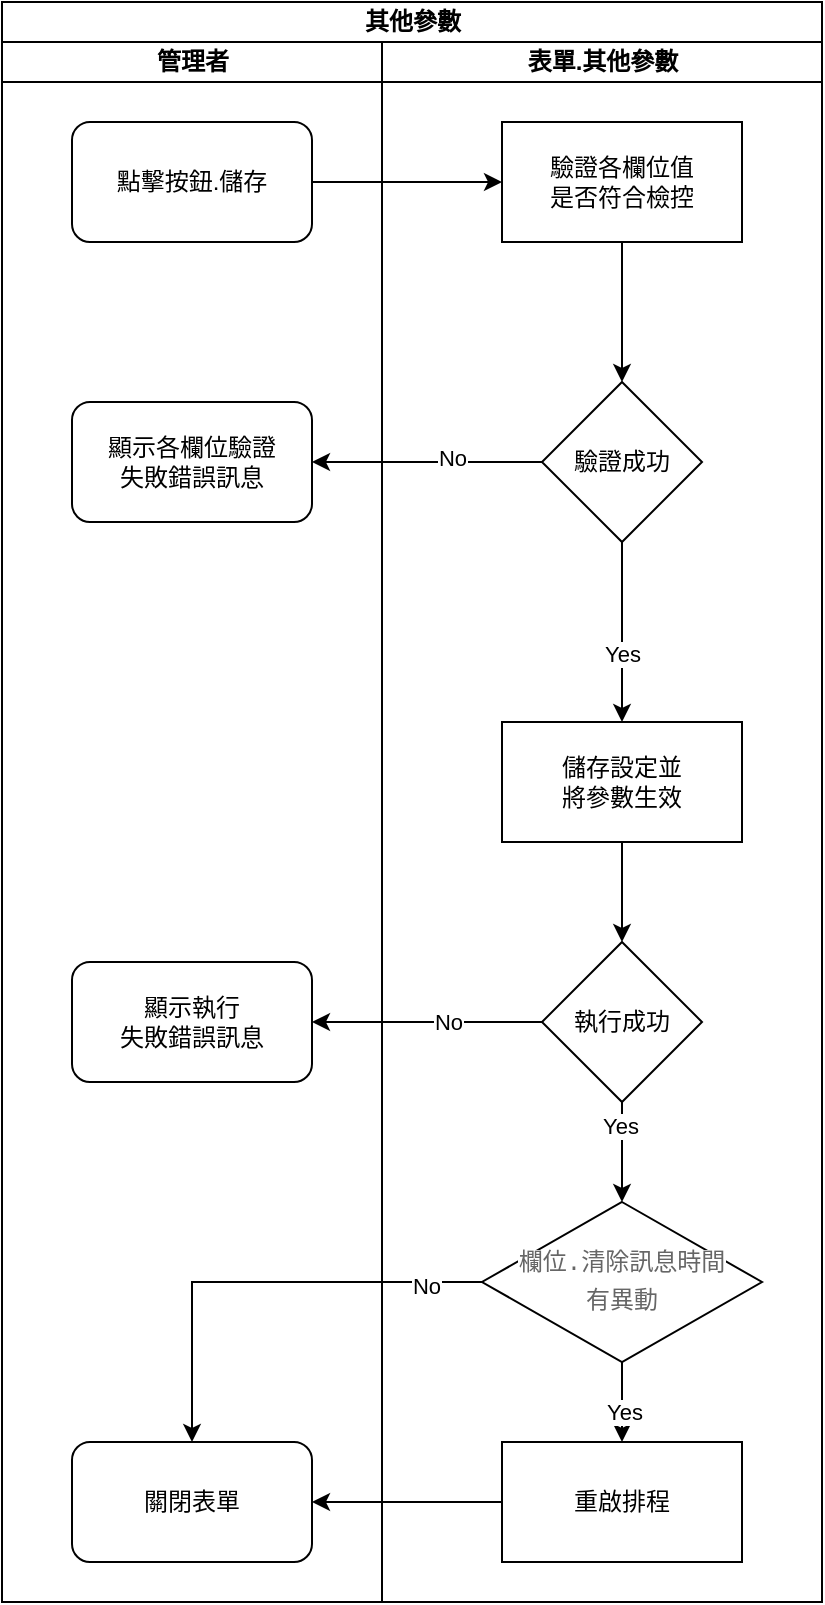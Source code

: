 <mxfile version="13.6.2" type="device" pages="7"><diagram id="hvENewxg58Gl3fHUWcoD" name="儲存"><mxGraphModel dx="1422" dy="822" grid="1" gridSize="10" guides="1" tooltips="1" connect="1" arrows="1" fold="1" page="1" pageScale="1" pageWidth="827" pageHeight="1169" math="0" shadow="0"><root><mxCell id="0"/><mxCell id="1" parent="0"/><mxCell id="poLW-ren5nWTWfUuOb0S-9" value="其他參數" style="swimlane;html=1;childLayout=stackLayout;resizeParent=1;resizeParentMax=0;startSize=20;" parent="1" vertex="1"><mxGeometry x="400" y="180" width="410" height="800" as="geometry"/></mxCell><mxCell id="poLW-ren5nWTWfUuOb0S-10" value="管理者" style="swimlane;html=1;startSize=20;" parent="poLW-ren5nWTWfUuOb0S-9" vertex="1"><mxGeometry y="20" width="190" height="780" as="geometry"/></mxCell><mxCell id="p-yWYgMaFSh7Mt77s33a-14" value="關閉表單" style="rounded=1;whiteSpace=wrap;html=1;" parent="poLW-ren5nWTWfUuOb0S-10" vertex="1"><mxGeometry x="35" y="700" width="120" height="60" as="geometry"/></mxCell><mxCell id="poLW-ren5nWTWfUuOb0S-15" value="點擊按鈕.儲存" style="rounded=1;whiteSpace=wrap;html=1;" parent="poLW-ren5nWTWfUuOb0S-10" vertex="1"><mxGeometry x="35" y="40" width="120" height="60" as="geometry"/></mxCell><mxCell id="p-yWYgMaFSh7Mt77s33a-4" value="顯示各欄位驗證&lt;br&gt;失敗錯誤訊息" style="rounded=1;whiteSpace=wrap;html=1;" parent="poLW-ren5nWTWfUuOb0S-10" vertex="1"><mxGeometry x="35" y="180" width="120" height="60" as="geometry"/></mxCell><mxCell id="p-yWYgMaFSh7Mt77s33a-11" value="顯示執行&lt;br&gt;失敗錯誤訊息" style="rounded=1;whiteSpace=wrap;html=1;" parent="poLW-ren5nWTWfUuOb0S-10" vertex="1"><mxGeometry x="35" y="460" width="120" height="60" as="geometry"/></mxCell><mxCell id="poLW-ren5nWTWfUuOb0S-16" style="edgeStyle=orthogonalEdgeStyle;rounded=0;orthogonalLoop=1;jettySize=auto;html=1;" parent="poLW-ren5nWTWfUuOb0S-9" source="poLW-ren5nWTWfUuOb0S-15" target="poLW-ren5nWTWfUuOb0S-14" edge="1"><mxGeometry relative="1" as="geometry"/></mxCell><mxCell id="poLW-ren5nWTWfUuOb0S-11" value="表單.其他參數" style="swimlane;html=1;startSize=20;" parent="poLW-ren5nWTWfUuOb0S-9" vertex="1"><mxGeometry x="190" y="20" width="220" height="780" as="geometry"/></mxCell><mxCell id="RPJ8lpqV2-iBSqomgnBM-4" style="edgeStyle=orthogonalEdgeStyle;rounded=0;orthogonalLoop=1;jettySize=auto;html=1;exitX=0.5;exitY=1;exitDx=0;exitDy=0;" edge="1" parent="poLW-ren5nWTWfUuOb0S-11" source="RPJ8lpqV2-iBSqomgnBM-1" target="RPJ8lpqV2-iBSqomgnBM-2"><mxGeometry relative="1" as="geometry"/></mxCell><mxCell id="RPJ8lpqV2-iBSqomgnBM-5" value="Yes" style="edgeLabel;html=1;align=center;verticalAlign=middle;resizable=0;points=[];" vertex="1" connectable="0" parent="RPJ8lpqV2-iBSqomgnBM-4"><mxGeometry x="0.218" y="1" relative="1" as="geometry"><mxPoint as="offset"/></mxGeometry></mxCell><mxCell id="poLW-ren5nWTWfUuOb0S-14" value="驗證各欄位值&lt;br&gt;是否符合檢控" style="rounded=0;whiteSpace=wrap;html=1;" parent="poLW-ren5nWTWfUuOb0S-11" vertex="1"><mxGeometry x="60" y="40" width="120" height="60" as="geometry"/></mxCell><mxCell id="RPJ8lpqV2-iBSqomgnBM-1" value="&lt;div style=&quot;font-family: &amp;#34;consolas&amp;#34; , &amp;#34;courier new&amp;#34; , monospace ; line-height: 19px&quot;&gt;&lt;span style=&quot;background-color: rgb(255 , 255 , 255)&quot;&gt;&lt;font style=&quot;font-size: 12px&quot; color=&quot;#666666&quot;&gt;欄位.清除訊息時間&lt;/font&gt;&lt;/span&gt;&lt;/div&gt;&lt;div style=&quot;font-family: &amp;#34;consolas&amp;#34; , &amp;#34;courier new&amp;#34; , monospace ; line-height: 19px&quot;&gt;&lt;span style=&quot;background-color: rgb(255 , 255 , 255)&quot;&gt;&lt;font style=&quot;font-size: 12px&quot; color=&quot;#666666&quot;&gt;有異動&lt;/font&gt;&lt;/span&gt;&lt;/div&gt;" style="rhombus;whiteSpace=wrap;html=1;rounded=0;" vertex="1" parent="poLW-ren5nWTWfUuOb0S-11"><mxGeometry x="50" y="580" width="140" height="80" as="geometry"/></mxCell><mxCell id="RPJ8lpqV2-iBSqomgnBM-2" value="重啟排程" style="whiteSpace=wrap;html=1;rounded=0;" vertex="1" parent="poLW-ren5nWTWfUuOb0S-11"><mxGeometry x="60" y="700" width="120" height="60" as="geometry"/></mxCell><mxCell id="RPJ8lpqV2-iBSqomgnBM-6" style="edgeStyle=orthogonalEdgeStyle;rounded=0;orthogonalLoop=1;jettySize=auto;html=1;exitX=0;exitY=0.5;exitDx=0;exitDy=0;entryX=0.5;entryY=0;entryDx=0;entryDy=0;" edge="1" parent="poLW-ren5nWTWfUuOb0S-9" source="RPJ8lpqV2-iBSqomgnBM-1" target="p-yWYgMaFSh7Mt77s33a-14"><mxGeometry relative="1" as="geometry"/></mxCell><mxCell id="RPJ8lpqV2-iBSqomgnBM-7" value="No" style="edgeLabel;html=1;align=center;verticalAlign=middle;resizable=0;points=[];" vertex="1" connectable="0" parent="RPJ8lpqV2-iBSqomgnBM-6"><mxGeometry x="-0.751" y="2" relative="1" as="geometry"><mxPoint as="offset"/></mxGeometry></mxCell><mxCell id="RPJ8lpqV2-iBSqomgnBM-8" style="edgeStyle=orthogonalEdgeStyle;rounded=0;orthogonalLoop=1;jettySize=auto;html=1;entryX=1;entryY=0.5;entryDx=0;entryDy=0;" edge="1" parent="poLW-ren5nWTWfUuOb0S-9" source="RPJ8lpqV2-iBSqomgnBM-2" target="p-yWYgMaFSh7Mt77s33a-14"><mxGeometry relative="1" as="geometry"/></mxCell><mxCell id="p-yWYgMaFSh7Mt77s33a-5" style="edgeStyle=orthogonalEdgeStyle;rounded=0;orthogonalLoop=1;jettySize=auto;html=1;entryX=1;entryY=0.5;entryDx=0;entryDy=0;" parent="1" source="p-yWYgMaFSh7Mt77s33a-2" target="p-yWYgMaFSh7Mt77s33a-4" edge="1"><mxGeometry relative="1" as="geometry"/></mxCell><mxCell id="p-yWYgMaFSh7Mt77s33a-6" value="No" style="edgeLabel;html=1;align=center;verticalAlign=middle;resizable=0;points=[];" parent="p-yWYgMaFSh7Mt77s33a-5" vertex="1" connectable="0"><mxGeometry x="-0.217" y="-2" relative="1" as="geometry"><mxPoint as="offset"/></mxGeometry></mxCell><mxCell id="p-yWYgMaFSh7Mt77s33a-8" value="" style="edgeStyle=orthogonalEdgeStyle;rounded=0;orthogonalLoop=1;jettySize=auto;html=1;" parent="1" source="p-yWYgMaFSh7Mt77s33a-2" target="p-yWYgMaFSh7Mt77s33a-7" edge="1"><mxGeometry relative="1" as="geometry"/></mxCell><mxCell id="p-yWYgMaFSh7Mt77s33a-17" value="Yes" style="edgeLabel;html=1;align=center;verticalAlign=middle;resizable=0;points=[];" parent="p-yWYgMaFSh7Mt77s33a-8" vertex="1" connectable="0"><mxGeometry x="0.244" relative="1" as="geometry"><mxPoint as="offset"/></mxGeometry></mxCell><mxCell id="p-yWYgMaFSh7Mt77s33a-2" value="驗證成功" style="rhombus;whiteSpace=wrap;html=1;rounded=0;" parent="1" vertex="1"><mxGeometry x="670" y="370" width="80" height="80" as="geometry"/></mxCell><mxCell id="p-yWYgMaFSh7Mt77s33a-3" value="" style="edgeStyle=orthogonalEdgeStyle;rounded=0;orthogonalLoop=1;jettySize=auto;html=1;" parent="1" source="poLW-ren5nWTWfUuOb0S-14" target="p-yWYgMaFSh7Mt77s33a-2" edge="1"><mxGeometry relative="1" as="geometry"/></mxCell><mxCell id="p-yWYgMaFSh7Mt77s33a-10" value="" style="edgeStyle=orthogonalEdgeStyle;rounded=0;orthogonalLoop=1;jettySize=auto;html=1;" parent="1" source="p-yWYgMaFSh7Mt77s33a-7" target="p-yWYgMaFSh7Mt77s33a-9" edge="1"><mxGeometry relative="1" as="geometry"/></mxCell><mxCell id="p-yWYgMaFSh7Mt77s33a-7" value="儲存設定並&lt;br&gt;將參數生效" style="whiteSpace=wrap;html=1;rounded=0;" parent="1" vertex="1"><mxGeometry x="650" y="540" width="120" height="60" as="geometry"/></mxCell><mxCell id="p-yWYgMaFSh7Mt77s33a-12" style="edgeStyle=orthogonalEdgeStyle;rounded=0;orthogonalLoop=1;jettySize=auto;html=1;" parent="1" source="p-yWYgMaFSh7Mt77s33a-9" target="p-yWYgMaFSh7Mt77s33a-11" edge="1"><mxGeometry relative="1" as="geometry"/></mxCell><mxCell id="p-yWYgMaFSh7Mt77s33a-13" value="No" style="edgeLabel;html=1;align=center;verticalAlign=middle;resizable=0;points=[];" parent="p-yWYgMaFSh7Mt77s33a-12" vertex="1" connectable="0"><mxGeometry x="-0.183" relative="1" as="geometry"><mxPoint as="offset"/></mxGeometry></mxCell><mxCell id="p-yWYgMaFSh7Mt77s33a-15" style="edgeStyle=orthogonalEdgeStyle;rounded=0;orthogonalLoop=1;jettySize=auto;html=1;entryX=0.5;entryY=0;entryDx=0;entryDy=0;exitX=0.5;exitY=1;exitDx=0;exitDy=0;" parent="1" source="p-yWYgMaFSh7Mt77s33a-9" target="RPJ8lpqV2-iBSqomgnBM-1" edge="1"><mxGeometry relative="1" as="geometry"><Array as="points"/></mxGeometry></mxCell><mxCell id="p-yWYgMaFSh7Mt77s33a-16" value="Yes" style="edgeLabel;html=1;align=center;verticalAlign=middle;resizable=0;points=[];" parent="p-yWYgMaFSh7Mt77s33a-15" vertex="1" connectable="0"><mxGeometry x="-0.516" y="-1" relative="1" as="geometry"><mxPoint as="offset"/></mxGeometry></mxCell><mxCell id="p-yWYgMaFSh7Mt77s33a-9" value="執行成功" style="rhombus;whiteSpace=wrap;html=1;rounded=0;" parent="1" vertex="1"><mxGeometry x="670" y="650" width="80" height="80" as="geometry"/></mxCell></root></mxGraphModel></diagram><diagram id="Vi3NObS-kt7M9uelx_PD" name="啟用推播通知"><mxGraphModel dx="1086" dy="806" grid="1" gridSize="10" guides="1" tooltips="1" connect="1" arrows="1" fold="1" page="1" pageScale="1" pageWidth="827" pageHeight="1169" math="0" shadow="0"><root><mxCell id="OLsC9T1X2c_juEdBVEs8-0"/><mxCell id="OLsC9T1X2c_juEdBVEs8-1" parent="OLsC9T1X2c_juEdBVEs8-0"/><mxCell id="aIIJuZgKcq1EBxAMUnXR-0" value="其他參數" style="swimlane;html=1;childLayout=stackLayout;resizeParent=1;resizeParentMax=0;startSize=20;" parent="OLsC9T1X2c_juEdBVEs8-1" vertex="1"><mxGeometry x="400" y="180" width="410" height="150" as="geometry"/></mxCell><mxCell id="aIIJuZgKcq1EBxAMUnXR-1" value="管理者" style="swimlane;html=1;startSize=20;" parent="aIIJuZgKcq1EBxAMUnXR-0" vertex="1"><mxGeometry y="20" width="190" height="130" as="geometry"/></mxCell><mxCell id="aIIJuZgKcq1EBxAMUnXR-3" value="勾選欄位.啟用推播通知" style="rounded=1;whiteSpace=wrap;html=1;" parent="aIIJuZgKcq1EBxAMUnXR-1" vertex="1"><mxGeometry x="35" y="40" width="120" height="60" as="geometry"/></mxCell><mxCell id="aIIJuZgKcq1EBxAMUnXR-6" value="表單.其他參數" style="swimlane;html=1;startSize=20;" parent="aIIJuZgKcq1EBxAMUnXR-0" vertex="1"><mxGeometry x="190" y="20" width="220" height="130" as="geometry"/></mxCell><mxCell id="aIIJuZgKcq1EBxAMUnXR-7" value="將欄位.金鑰類型 / 欄位.訊息保留天數 / 按鈕.訊息清除時間致能" style="rounded=0;whiteSpace=wrap;html=1;" parent="aIIJuZgKcq1EBxAMUnXR-6" vertex="1"><mxGeometry x="60" y="40" width="120" height="60" as="geometry"/></mxCell><mxCell id="aIIJuZgKcq1EBxAMUnXR-8" style="edgeStyle=orthogonalEdgeStyle;rounded=0;orthogonalLoop=1;jettySize=auto;html=1;" parent="aIIJuZgKcq1EBxAMUnXR-0" source="aIIJuZgKcq1EBxAMUnXR-3" target="aIIJuZgKcq1EBxAMUnXR-7" edge="1"><mxGeometry relative="1" as="geometry"/></mxCell></root></mxGraphModel></diagram><diagram id="gA9zFN0wCIKCBl5uRD2W" name="停用推播通知"><mxGraphModel dx="1086" dy="806" grid="1" gridSize="10" guides="1" tooltips="1" connect="1" arrows="1" fold="1" page="1" pageScale="1" pageWidth="827" pageHeight="1169" math="0" shadow="0"><root><mxCell id="wMmy4pBwOC-A8GdtCAj8-0"/><mxCell id="wMmy4pBwOC-A8GdtCAj8-1" parent="wMmy4pBwOC-A8GdtCAj8-0"/><mxCell id="6oBdBVhj9Km4thRaUwzc-0" value="其他參數" style="swimlane;html=1;childLayout=stackLayout;resizeParent=1;resizeParentMax=0;startSize=20;" parent="wMmy4pBwOC-A8GdtCAj8-1" vertex="1"><mxGeometry x="400" y="180" width="410" height="150" as="geometry"/></mxCell><mxCell id="6oBdBVhj9Km4thRaUwzc-1" value="管理者" style="swimlane;html=1;startSize=20;" parent="6oBdBVhj9Km4thRaUwzc-0" vertex="1"><mxGeometry y="20" width="190" height="130" as="geometry"/></mxCell><mxCell id="6oBdBVhj9Km4thRaUwzc-2" value="取消勾選欄位.啟用推播通知" style="rounded=1;whiteSpace=wrap;html=1;" parent="6oBdBVhj9Km4thRaUwzc-1" vertex="1"><mxGeometry x="35" y="40" width="120" height="60" as="geometry"/></mxCell><mxCell id="6oBdBVhj9Km4thRaUwzc-3" value="表單.其他參數" style="swimlane;html=1;startSize=20;" parent="6oBdBVhj9Km4thRaUwzc-0" vertex="1"><mxGeometry x="190" y="20" width="220" height="130" as="geometry"/></mxCell><mxCell id="6oBdBVhj9Km4thRaUwzc-4" value="將欄位.金鑰類型 / 欄位.訊息保留天數 / 按鈕.訊息清除時間除能" style="rounded=0;whiteSpace=wrap;html=1;" parent="6oBdBVhj9Km4thRaUwzc-3" vertex="1"><mxGeometry x="60" y="40" width="120" height="60" as="geometry"/></mxCell><mxCell id="6oBdBVhj9Km4thRaUwzc-5" style="edgeStyle=orthogonalEdgeStyle;rounded=0;orthogonalLoop=1;jettySize=auto;html=1;" parent="6oBdBVhj9Km4thRaUwzc-0" source="6oBdBVhj9Km4thRaUwzc-2" target="6oBdBVhj9Km4thRaUwzc-4" edge="1"><mxGeometry relative="1" as="geometry"/></mxCell></root></mxGraphModel></diagram><diagram id="MA2VXgAomTOxDlscRfjv" name="使用預設金鑰"><mxGraphModel dx="1086" dy="806" grid="1" gridSize="10" guides="1" tooltips="1" connect="1" arrows="1" fold="1" page="1" pageScale="1" pageWidth="827" pageHeight="1169" math="0" shadow="0"><root><mxCell id="5nWppaiYAU2pbHSffPmX-0"/><mxCell id="5nWppaiYAU2pbHSffPmX-1" parent="5nWppaiYAU2pbHSffPmX-0"/><mxCell id="KwEHkWJpjUvJYpyyY-7Z-0" value="其他參數" style="swimlane;html=1;childLayout=stackLayout;resizeParent=1;resizeParentMax=0;startSize=20;" parent="5nWppaiYAU2pbHSffPmX-1" vertex="1"><mxGeometry x="400" y="180" width="410" height="150" as="geometry"/></mxCell><mxCell id="KwEHkWJpjUvJYpyyY-7Z-1" value="管理者" style="swimlane;html=1;startSize=20;" parent="KwEHkWJpjUvJYpyyY-7Z-0" vertex="1"><mxGeometry y="20" width="190" height="130" as="geometry"/></mxCell><mxCell id="KwEHkWJpjUvJYpyyY-7Z-2" value="設定欄位.金鑰類型的選項為預設金鑰" style="rounded=1;whiteSpace=wrap;html=1;" parent="KwEHkWJpjUvJYpyyY-7Z-1" vertex="1"><mxGeometry x="35" y="40" width="120" height="60" as="geometry"/></mxCell><mxCell id="KwEHkWJpjUvJYpyyY-7Z-3" value="表單.其他參數" style="swimlane;html=1;startSize=20;" parent="KwEHkWJpjUvJYpyyY-7Z-0" vertex="1"><mxGeometry x="190" y="20" width="220" height="130" as="geometry"/></mxCell><mxCell id="KwEHkWJpjUvJYpyyY-7Z-4" value="欄位.推播通知金鑰除能並清空欄位值" style="rounded=0;whiteSpace=wrap;html=1;" parent="KwEHkWJpjUvJYpyyY-7Z-3" vertex="1"><mxGeometry x="60" y="40" width="130" height="60" as="geometry"/></mxCell><mxCell id="KwEHkWJpjUvJYpyyY-7Z-5" style="edgeStyle=orthogonalEdgeStyle;rounded=0;orthogonalLoop=1;jettySize=auto;html=1;" parent="KwEHkWJpjUvJYpyyY-7Z-0" source="KwEHkWJpjUvJYpyyY-7Z-2" target="KwEHkWJpjUvJYpyyY-7Z-4" edge="1"><mxGeometry relative="1" as="geometry"/></mxCell></root></mxGraphModel></diagram><diagram id="mfRfE2ND1DwtnrBzAEip" name="使用自訂金鑰"><mxGraphModel dx="1086" dy="806" grid="1" gridSize="10" guides="1" tooltips="1" connect="1" arrows="1" fold="1" page="1" pageScale="1" pageWidth="827" pageHeight="1169" math="0" shadow="0"><root><mxCell id="3WsT0IxuVb04vSCwm1Ml-0"/><mxCell id="3WsT0IxuVb04vSCwm1Ml-1" parent="3WsT0IxuVb04vSCwm1Ml-0"/><mxCell id="48qkf1wrCj3-jLUyjLRw-0" value="其他參數" style="swimlane;html=1;childLayout=stackLayout;resizeParent=1;resizeParentMax=0;startSize=20;" vertex="1" parent="3WsT0IxuVb04vSCwm1Ml-1"><mxGeometry x="400" y="180" width="410" height="150" as="geometry"/></mxCell><mxCell id="48qkf1wrCj3-jLUyjLRw-1" value="管理者" style="swimlane;html=1;startSize=20;" vertex="1" parent="48qkf1wrCj3-jLUyjLRw-0"><mxGeometry y="20" width="190" height="130" as="geometry"/></mxCell><mxCell id="48qkf1wrCj3-jLUyjLRw-2" value="設定欄位.金鑰類型的選項為自訂金鑰" style="rounded=1;whiteSpace=wrap;html=1;" vertex="1" parent="48qkf1wrCj3-jLUyjLRw-1"><mxGeometry x="35" y="40" width="120" height="60" as="geometry"/></mxCell><mxCell id="48qkf1wrCj3-jLUyjLRw-3" value="表單.其他參數" style="swimlane;html=1;startSize=20;" vertex="1" parent="48qkf1wrCj3-jLUyjLRw-0"><mxGeometry x="190" y="20" width="220" height="130" as="geometry"/></mxCell><mxCell id="48qkf1wrCj3-jLUyjLRw-4" value="欄位.推播通知金鑰致能" style="rounded=0;whiteSpace=wrap;html=1;" vertex="1" parent="48qkf1wrCj3-jLUyjLRw-3"><mxGeometry x="60" y="40" width="130" height="60" as="geometry"/></mxCell><mxCell id="48qkf1wrCj3-jLUyjLRw-5" style="edgeStyle=orthogonalEdgeStyle;rounded=0;orthogonalLoop=1;jettySize=auto;html=1;" edge="1" parent="48qkf1wrCj3-jLUyjLRw-0" source="48qkf1wrCj3-jLUyjLRw-2" target="48qkf1wrCj3-jLUyjLRw-4"><mxGeometry relative="1" as="geometry"/></mxCell></root></mxGraphModel></diagram><diagram id="c80-VLneun8BjumLJWUk" name="開啟畫面"><mxGraphModel dx="1086" dy="806" grid="1" gridSize="10" guides="1" tooltips="1" connect="1" arrows="1" fold="1" page="1" pageScale="1" pageWidth="827" pageHeight="1169" math="0" shadow="0"><root><mxCell id="40KL1rhKkBSGcyutcL2S-0"/><mxCell id="40KL1rhKkBSGcyutcL2S-1" parent="40KL1rhKkBSGcyutcL2S-0"/><mxCell id="K6GTVVNh64fWk43ORJYO-0" value="其他參數" style="swimlane;html=1;childLayout=stackLayout;resizeParent=1;resizeParentMax=0;startSize=20;" vertex="1" parent="40KL1rhKkBSGcyutcL2S-1"><mxGeometry x="210" y="170" width="600" height="360" as="geometry"/></mxCell><mxCell id="K6GTVVNh64fWk43ORJYO-1" value="管理者" style="swimlane;html=1;startSize=20;" vertex="1" parent="K6GTVVNh64fWk43ORJYO-0"><mxGeometry y="20" width="190" height="340" as="geometry"/></mxCell><mxCell id="K6GTVVNh64fWk43ORJYO-15" value="點擊&lt;br&gt;表單.其他參數" style="rounded=0;whiteSpace=wrap;html=1;" vertex="1" parent="K6GTVVNh64fWk43ORJYO-1"><mxGeometry x="35" y="130" width="120" height="60" as="geometry"/></mxCell><mxCell id="K6GTVVNh64fWk43ORJYO-2" value="Site管理員&lt;br&gt;登入Site管理" style="rounded=1;whiteSpace=wrap;html=1;" vertex="1" parent="K6GTVVNh64fWk43ORJYO-1"><mxGeometry x="35" y="40" width="120" height="60" as="geometry"/></mxCell><mxCell id="K6GTVVNh64fWk43ORJYO-10" value="Site管理首頁" style="swimlane;html=1;startSize=20;" vertex="1" parent="K6GTVVNh64fWk43ORJYO-0"><mxGeometry x="190" y="20" width="190" height="340" as="geometry"/></mxCell><mxCell id="K6GTVVNh64fWk43ORJYO-13" value="進入首頁&lt;br&gt;顯示左方表單清單" style="rounded=0;whiteSpace=wrap;html=1;" vertex="1" parent="K6GTVVNh64fWk43ORJYO-10"><mxGeometry x="35" y="40" width="120" height="60" as="geometry"/></mxCell><mxCell id="K6GTVVNh64fWk43ORJYO-3" value="表單.其他參數" style="swimlane;html=1;startSize=20;" vertex="1" parent="K6GTVVNh64fWk43ORJYO-0"><mxGeometry x="380" y="20" width="220" height="340" as="geometry"/></mxCell><mxCell id="K6GTVVNh64fWk43ORJYO-4" value="顯示其他參數設定的資料" style="rounded=0;whiteSpace=wrap;html=1;" vertex="1" parent="K6GTVVNh64fWk43ORJYO-3"><mxGeometry x="50" y="220" width="120" height="60" as="geometry"/></mxCell><mxCell id="K6GTVVNh64fWk43ORJYO-14" style="edgeStyle=orthogonalEdgeStyle;rounded=0;orthogonalLoop=1;jettySize=auto;html=1;" edge="1" parent="K6GTVVNh64fWk43ORJYO-0" source="K6GTVVNh64fWk43ORJYO-2" target="K6GTVVNh64fWk43ORJYO-13"><mxGeometry relative="1" as="geometry"/></mxCell><mxCell id="K6GTVVNh64fWk43ORJYO-16" style="edgeStyle=orthogonalEdgeStyle;rounded=0;orthogonalLoop=1;jettySize=auto;html=1;entryX=1;entryY=0.5;entryDx=0;entryDy=0;exitX=0.5;exitY=1;exitDx=0;exitDy=0;" edge="1" parent="K6GTVVNh64fWk43ORJYO-0" source="K6GTVVNh64fWk43ORJYO-13" target="K6GTVVNh64fWk43ORJYO-15"><mxGeometry relative="1" as="geometry"/></mxCell><mxCell id="K6GTVVNh64fWk43ORJYO-17" style="edgeStyle=orthogonalEdgeStyle;rounded=0;orthogonalLoop=1;jettySize=auto;html=1;entryX=0;entryY=0.5;entryDx=0;entryDy=0;exitX=0.5;exitY=1;exitDx=0;exitDy=0;" edge="1" parent="K6GTVVNh64fWk43ORJYO-0" source="K6GTVVNh64fWk43ORJYO-15" target="K6GTVVNh64fWk43ORJYO-4"><mxGeometry relative="1" as="geometry"/></mxCell></root></mxGraphModel></diagram><diagram id="3xwb6Xuu7RqX7Hsjg6Hl" name="挑選清除訊息時間"><mxGraphModel dx="1086" dy="806" grid="1" gridSize="10" guides="1" tooltips="1" connect="1" arrows="1" fold="1" page="1" pageScale="1" pageWidth="827" pageHeight="1169" math="0" shadow="0"><root><mxCell id="b-VwfohdhzltyuN9qq6L-0"/><mxCell id="b-VwfohdhzltyuN9qq6L-1" parent="b-VwfohdhzltyuN9qq6L-0"/><mxCell id="ZW4pVtEeXoLOc_FYoZbO-0" value="其他參數" style="swimlane;html=1;childLayout=stackLayout;resizeParent=1;resizeParentMax=0;startSize=20;" vertex="1" parent="b-VwfohdhzltyuN9qq6L-1"><mxGeometry x="250" y="180" width="410" height="390" as="geometry"/></mxCell><mxCell id="ZW4pVtEeXoLOc_FYoZbO-1" value="管理者" style="swimlane;html=1;startSize=20;" vertex="1" parent="ZW4pVtEeXoLOc_FYoZbO-0"><mxGeometry y="20" width="190" height="370" as="geometry"/></mxCell><mxCell id="ZW4pVtEeXoLOc_FYoZbO-2" value="點擊按鈕.清除系統時間" style="rounded=1;whiteSpace=wrap;html=1;" vertex="1" parent="ZW4pVtEeXoLOc_FYoZbO-1"><mxGeometry x="35" y="40" width="120" height="60" as="geometry"/></mxCell><mxCell id="ZW4pVtEeXoLOc_FYoZbO-6" value="選擇時段" style="rounded=0;whiteSpace=wrap;html=1;" vertex="1" parent="ZW4pVtEeXoLOc_FYoZbO-1"><mxGeometry x="35" y="140" width="120" height="60" as="geometry"/></mxCell><mxCell id="ZW4pVtEeXoLOc_FYoZbO-3" value="表單.其他參數" style="swimlane;html=1;startSize=20;" vertex="1" parent="ZW4pVtEeXoLOc_FYoZbO-0"><mxGeometry x="190" y="20" width="220" height="370" as="geometry"/></mxCell><mxCell id="ZW4pVtEeXoLOc_FYoZbO-9" value="顯示於欄位.清除訊息時間" style="rounded=1;whiteSpace=wrap;html=1;" vertex="1" parent="ZW4pVtEeXoLOc_FYoZbO-3"><mxGeometry x="60" y="250" width="120" height="60" as="geometry"/></mxCell><mxCell id="ZW4pVtEeXoLOc_FYoZbO-4" value="開啟時段選擇畫面" style="rounded=0;whiteSpace=wrap;html=1;" vertex="1" parent="ZW4pVtEeXoLOc_FYoZbO-3"><mxGeometry x="60" y="40" width="120" height="60" as="geometry"/></mxCell><mxCell id="ZW4pVtEeXoLOc_FYoZbO-5" style="edgeStyle=orthogonalEdgeStyle;rounded=0;orthogonalLoop=1;jettySize=auto;html=1;" edge="1" parent="ZW4pVtEeXoLOc_FYoZbO-0" source="ZW4pVtEeXoLOc_FYoZbO-2" target="ZW4pVtEeXoLOc_FYoZbO-4"><mxGeometry relative="1" as="geometry"/></mxCell><mxCell id="ZW4pVtEeXoLOc_FYoZbO-7" style="edgeStyle=orthogonalEdgeStyle;rounded=0;orthogonalLoop=1;jettySize=auto;html=1;entryX=1;entryY=0.5;entryDx=0;entryDy=0;exitX=0.5;exitY=1;exitDx=0;exitDy=0;" edge="1" parent="ZW4pVtEeXoLOc_FYoZbO-0" source="ZW4pVtEeXoLOc_FYoZbO-4" target="ZW4pVtEeXoLOc_FYoZbO-6"><mxGeometry relative="1" as="geometry"/></mxCell><mxCell id="ZW4pVtEeXoLOc_FYoZbO-10" style="edgeStyle=orthogonalEdgeStyle;rounded=0;orthogonalLoop=1;jettySize=auto;html=1;entryX=0;entryY=0.5;entryDx=0;entryDy=0;exitX=0.5;exitY=1;exitDx=0;exitDy=0;" edge="1" parent="ZW4pVtEeXoLOc_FYoZbO-0" source="ZW4pVtEeXoLOc_FYoZbO-6" target="ZW4pVtEeXoLOc_FYoZbO-9"><mxGeometry relative="1" as="geometry"/></mxCell></root></mxGraphModel></diagram></mxfile>